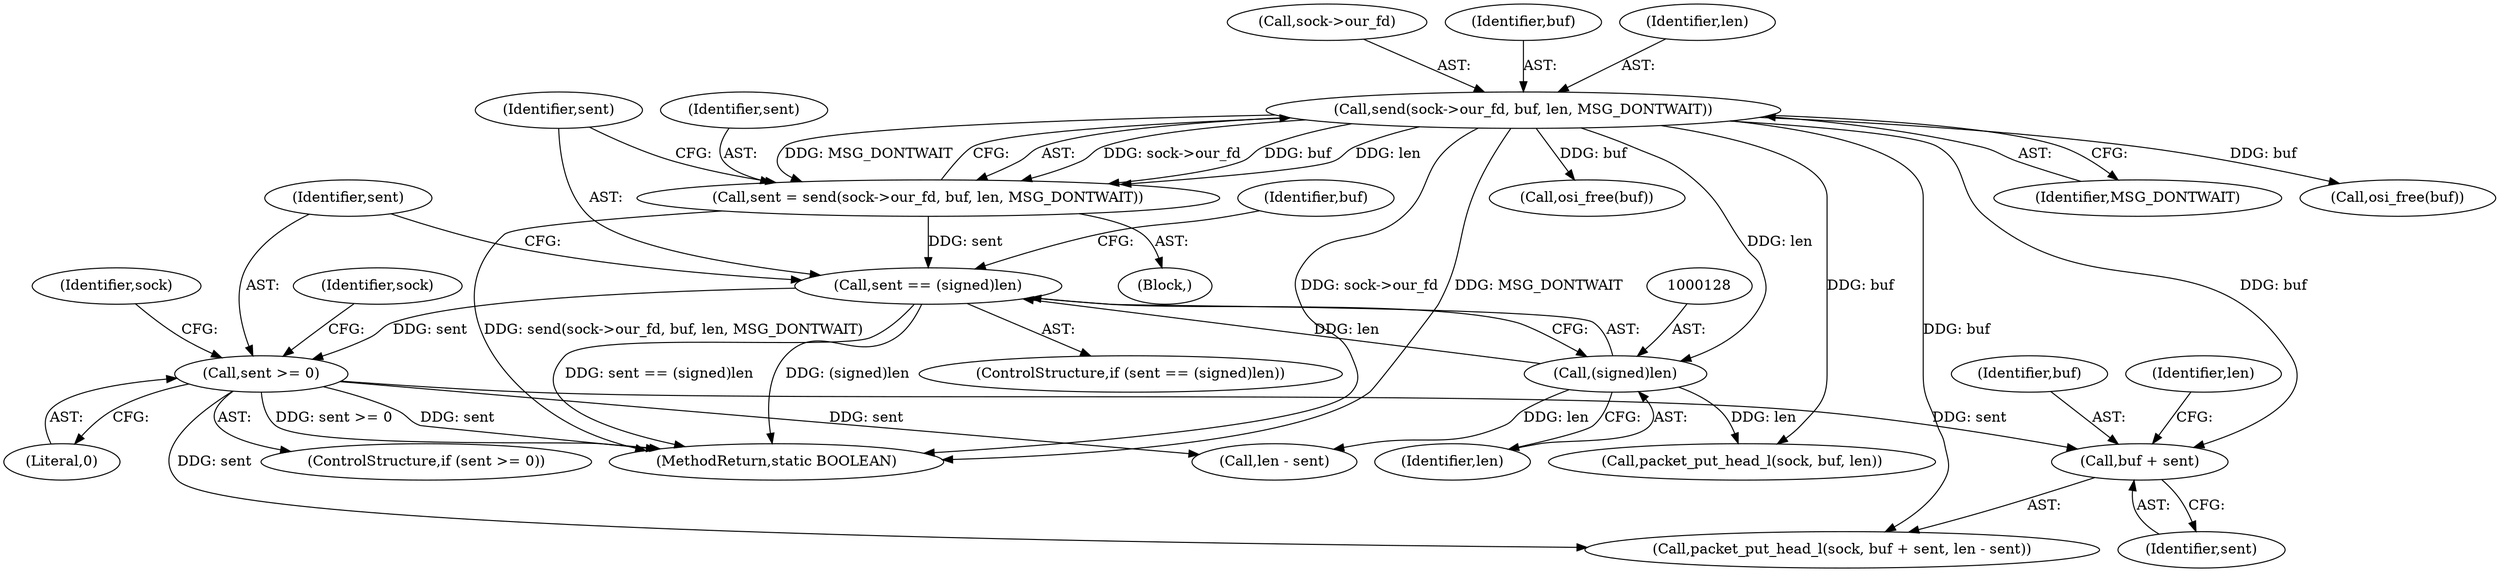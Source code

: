 digraph "1_Android_472271b153c5dc53c28beac55480a8d8434b2d5c_31@pointer" {
"1000140" [label="(Call,buf + sent)"];
"1000117" [label="(Call,send(sock->our_fd, buf, len, MSG_DONTWAIT))"];
"1000134" [label="(Call,sent >= 0)"];
"1000125" [label="(Call,sent == (signed)len)"];
"1000115" [label="(Call,sent = send(sock->our_fd, buf, len, MSG_DONTWAIT))"];
"1000127" [label="(Call,(signed)len)"];
"1000146" [label="(Call,osi_free(buf))"];
"1000175" [label="(MethodReturn,static BOOLEAN)"];
"1000139" [label="(Identifier,sock)"];
"1000126" [label="(Identifier,sent)"];
"1000115" [label="(Call,sent = send(sock->our_fd, buf, len, MSG_DONTWAIT))"];
"1000127" [label="(Call,(signed)len)"];
"1000136" [label="(Literal,0)"];
"1000138" [label="(Call,packet_put_head_l(sock, buf + sent, len - sent))"];
"1000116" [label="(Identifier,sent)"];
"1000118" [label="(Call,sock->our_fd)"];
"1000155" [label="(Call,packet_put_head_l(sock, buf, len))"];
"1000113" [label="(Block,)"];
"1000156" [label="(Identifier,sock)"];
"1000135" [label="(Identifier,sent)"];
"1000121" [label="(Identifier,buf)"];
"1000123" [label="(Identifier,MSG_DONTWAIT)"];
"1000122" [label="(Identifier,len)"];
"1000141" [label="(Identifier,buf)"];
"1000131" [label="(Identifier,buf)"];
"1000117" [label="(Call,send(sock->our_fd, buf, len, MSG_DONTWAIT))"];
"1000129" [label="(Identifier,len)"];
"1000130" [label="(Call,osi_free(buf))"];
"1000142" [label="(Identifier,sent)"];
"1000143" [label="(Call,len - sent)"];
"1000140" [label="(Call,buf + sent)"];
"1000125" [label="(Call,sent == (signed)len)"];
"1000124" [label="(ControlStructure,if (sent == (signed)len))"];
"1000133" [label="(ControlStructure,if (sent >= 0))"];
"1000134" [label="(Call,sent >= 0)"];
"1000144" [label="(Identifier,len)"];
"1000140" -> "1000138"  [label="AST: "];
"1000140" -> "1000142"  [label="CFG: "];
"1000141" -> "1000140"  [label="AST: "];
"1000142" -> "1000140"  [label="AST: "];
"1000144" -> "1000140"  [label="CFG: "];
"1000117" -> "1000140"  [label="DDG: buf"];
"1000134" -> "1000140"  [label="DDG: sent"];
"1000117" -> "1000115"  [label="AST: "];
"1000117" -> "1000123"  [label="CFG: "];
"1000118" -> "1000117"  [label="AST: "];
"1000121" -> "1000117"  [label="AST: "];
"1000122" -> "1000117"  [label="AST: "];
"1000123" -> "1000117"  [label="AST: "];
"1000115" -> "1000117"  [label="CFG: "];
"1000117" -> "1000175"  [label="DDG: sock->our_fd"];
"1000117" -> "1000175"  [label="DDG: MSG_DONTWAIT"];
"1000117" -> "1000115"  [label="DDG: sock->our_fd"];
"1000117" -> "1000115"  [label="DDG: buf"];
"1000117" -> "1000115"  [label="DDG: len"];
"1000117" -> "1000115"  [label="DDG: MSG_DONTWAIT"];
"1000117" -> "1000127"  [label="DDG: len"];
"1000117" -> "1000130"  [label="DDG: buf"];
"1000117" -> "1000138"  [label="DDG: buf"];
"1000117" -> "1000146"  [label="DDG: buf"];
"1000117" -> "1000155"  [label="DDG: buf"];
"1000134" -> "1000133"  [label="AST: "];
"1000134" -> "1000136"  [label="CFG: "];
"1000135" -> "1000134"  [label="AST: "];
"1000136" -> "1000134"  [label="AST: "];
"1000139" -> "1000134"  [label="CFG: "];
"1000156" -> "1000134"  [label="CFG: "];
"1000134" -> "1000175"  [label="DDG: sent"];
"1000134" -> "1000175"  [label="DDG: sent >= 0"];
"1000125" -> "1000134"  [label="DDG: sent"];
"1000134" -> "1000138"  [label="DDG: sent"];
"1000134" -> "1000143"  [label="DDG: sent"];
"1000125" -> "1000124"  [label="AST: "];
"1000125" -> "1000127"  [label="CFG: "];
"1000126" -> "1000125"  [label="AST: "];
"1000127" -> "1000125"  [label="AST: "];
"1000131" -> "1000125"  [label="CFG: "];
"1000135" -> "1000125"  [label="CFG: "];
"1000125" -> "1000175"  [label="DDG: sent == (signed)len"];
"1000125" -> "1000175"  [label="DDG: (signed)len"];
"1000115" -> "1000125"  [label="DDG: sent"];
"1000127" -> "1000125"  [label="DDG: len"];
"1000115" -> "1000113"  [label="AST: "];
"1000116" -> "1000115"  [label="AST: "];
"1000126" -> "1000115"  [label="CFG: "];
"1000115" -> "1000175"  [label="DDG: send(sock->our_fd, buf, len, MSG_DONTWAIT)"];
"1000127" -> "1000129"  [label="CFG: "];
"1000128" -> "1000127"  [label="AST: "];
"1000129" -> "1000127"  [label="AST: "];
"1000127" -> "1000143"  [label="DDG: len"];
"1000127" -> "1000155"  [label="DDG: len"];
}
